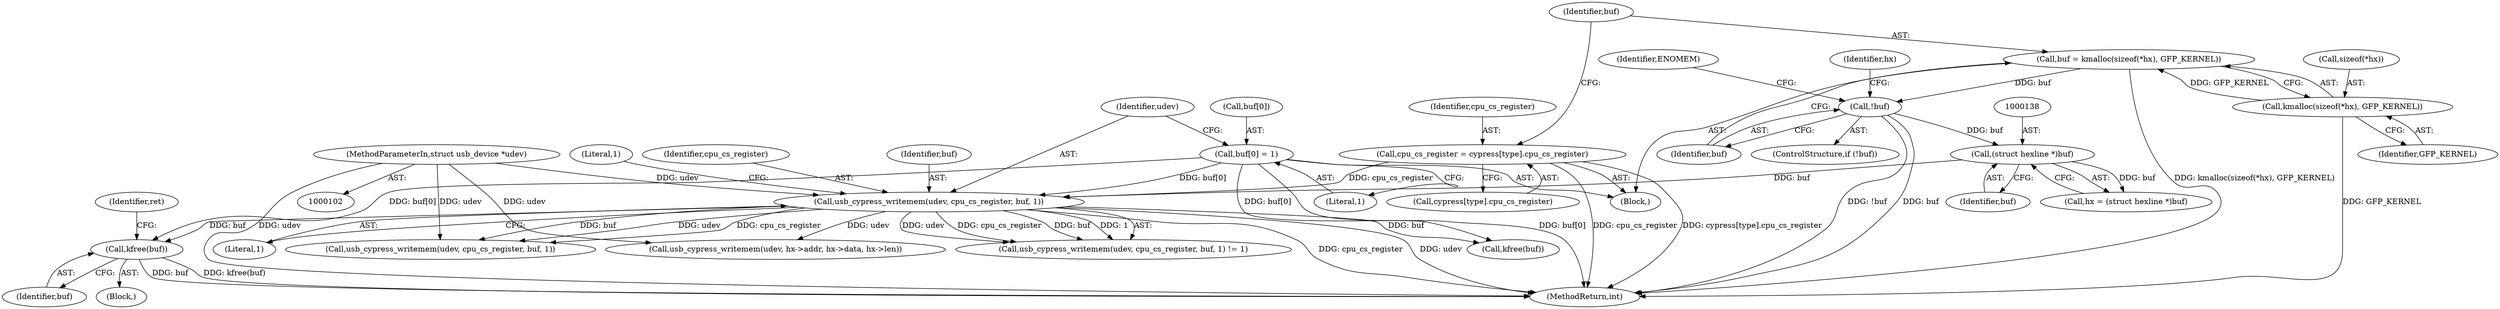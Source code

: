 digraph "0_linux_67b0503db9c29b04eadfeede6bebbfe5ddad94ef@API" {
"1000217" [label="(Call,kfree(buf))"];
"1000140" [label="(Call,buf[0] = 1)"];
"1000147" [label="(Call,usb_cypress_writemem(udev, cpu_cs_register, buf, 1))"];
"1000103" [label="(MethodParameterIn,struct usb_device *udev)"];
"1000115" [label="(Call,cpu_cs_register = cypress[type].cpu_cs_register)"];
"1000137" [label="(Call,(struct hexline *)buf)"];
"1000130" [label="(Call,!buf)"];
"1000122" [label="(Call,buf = kmalloc(sizeof(*hx), GFP_KERNEL))"];
"1000124" [label="(Call,kmalloc(sizeof(*hx), GFP_KERNEL))"];
"1000128" [label="(Identifier,GFP_KERNEL)"];
"1000137" [label="(Call,(struct hexline *)buf)"];
"1000212" [label="(Block,)"];
"1000251" [label="(Call,kfree(buf))"];
"1000220" [label="(Identifier,ret)"];
"1000151" [label="(Literal,1)"];
"1000147" [label="(Call,usb_cypress_writemem(udev, cpu_cs_register, buf, 1))"];
"1000106" [label="(Block,)"];
"1000255" [label="(MethodReturn,int)"];
"1000116" [label="(Identifier,cpu_cs_register)"];
"1000130" [label="(Call,!buf)"];
"1000124" [label="(Call,kmalloc(sizeof(*hx), GFP_KERNEL))"];
"1000233" [label="(Call,usb_cypress_writemem(udev, cpu_cs_register, buf, 1))"];
"1000131" [label="(Identifier,buf)"];
"1000218" [label="(Identifier,buf)"];
"1000123" [label="(Identifier,buf)"];
"1000122" [label="(Call,buf = kmalloc(sizeof(*hx), GFP_KERNEL))"];
"1000141" [label="(Call,buf[0])"];
"1000152" [label="(Literal,1)"];
"1000115" [label="(Call,cpu_cs_register = cypress[type].cpu_cs_register)"];
"1000139" [label="(Identifier,buf)"];
"1000140" [label="(Call,buf[0] = 1)"];
"1000149" [label="(Identifier,cpu_cs_register)"];
"1000134" [label="(Identifier,ENOMEM)"];
"1000136" [label="(Identifier,hx)"];
"1000217" [label="(Call,kfree(buf))"];
"1000117" [label="(Call,cypress[type].cpu_cs_register)"];
"1000129" [label="(ControlStructure,if (!buf))"];
"1000144" [label="(Literal,1)"];
"1000103" [label="(MethodParameterIn,struct usb_device *udev)"];
"1000150" [label="(Identifier,buf)"];
"1000135" [label="(Call,hx = (struct hexline *)buf)"];
"1000146" [label="(Call,usb_cypress_writemem(udev, cpu_cs_register, buf, 1) != 1)"];
"1000125" [label="(Call,sizeof(*hx))"];
"1000148" [label="(Identifier,udev)"];
"1000179" [label="(Call,usb_cypress_writemem(udev, hx->addr, hx->data, hx->len))"];
"1000217" -> "1000212"  [label="AST: "];
"1000217" -> "1000218"  [label="CFG: "];
"1000218" -> "1000217"  [label="AST: "];
"1000220" -> "1000217"  [label="CFG: "];
"1000217" -> "1000255"  [label="DDG: kfree(buf)"];
"1000217" -> "1000255"  [label="DDG: buf"];
"1000140" -> "1000217"  [label="DDG: buf[0]"];
"1000147" -> "1000217"  [label="DDG: buf"];
"1000140" -> "1000106"  [label="AST: "];
"1000140" -> "1000144"  [label="CFG: "];
"1000141" -> "1000140"  [label="AST: "];
"1000144" -> "1000140"  [label="AST: "];
"1000148" -> "1000140"  [label="CFG: "];
"1000140" -> "1000255"  [label="DDG: buf[0]"];
"1000140" -> "1000147"  [label="DDG: buf[0]"];
"1000140" -> "1000251"  [label="DDG: buf[0]"];
"1000147" -> "1000146"  [label="AST: "];
"1000147" -> "1000151"  [label="CFG: "];
"1000148" -> "1000147"  [label="AST: "];
"1000149" -> "1000147"  [label="AST: "];
"1000150" -> "1000147"  [label="AST: "];
"1000151" -> "1000147"  [label="AST: "];
"1000152" -> "1000147"  [label="CFG: "];
"1000147" -> "1000255"  [label="DDG: cpu_cs_register"];
"1000147" -> "1000255"  [label="DDG: udev"];
"1000147" -> "1000146"  [label="DDG: udev"];
"1000147" -> "1000146"  [label="DDG: cpu_cs_register"];
"1000147" -> "1000146"  [label="DDG: buf"];
"1000147" -> "1000146"  [label="DDG: 1"];
"1000103" -> "1000147"  [label="DDG: udev"];
"1000115" -> "1000147"  [label="DDG: cpu_cs_register"];
"1000137" -> "1000147"  [label="DDG: buf"];
"1000147" -> "1000179"  [label="DDG: udev"];
"1000147" -> "1000233"  [label="DDG: udev"];
"1000147" -> "1000233"  [label="DDG: cpu_cs_register"];
"1000147" -> "1000233"  [label="DDG: buf"];
"1000147" -> "1000251"  [label="DDG: buf"];
"1000103" -> "1000102"  [label="AST: "];
"1000103" -> "1000255"  [label="DDG: udev"];
"1000103" -> "1000179"  [label="DDG: udev"];
"1000103" -> "1000233"  [label="DDG: udev"];
"1000115" -> "1000106"  [label="AST: "];
"1000115" -> "1000117"  [label="CFG: "];
"1000116" -> "1000115"  [label="AST: "];
"1000117" -> "1000115"  [label="AST: "];
"1000123" -> "1000115"  [label="CFG: "];
"1000115" -> "1000255"  [label="DDG: cypress[type].cpu_cs_register"];
"1000115" -> "1000255"  [label="DDG: cpu_cs_register"];
"1000137" -> "1000135"  [label="AST: "];
"1000137" -> "1000139"  [label="CFG: "];
"1000138" -> "1000137"  [label="AST: "];
"1000139" -> "1000137"  [label="AST: "];
"1000135" -> "1000137"  [label="CFG: "];
"1000137" -> "1000135"  [label="DDG: buf"];
"1000130" -> "1000137"  [label="DDG: buf"];
"1000130" -> "1000129"  [label="AST: "];
"1000130" -> "1000131"  [label="CFG: "];
"1000131" -> "1000130"  [label="AST: "];
"1000134" -> "1000130"  [label="CFG: "];
"1000136" -> "1000130"  [label="CFG: "];
"1000130" -> "1000255"  [label="DDG: !buf"];
"1000130" -> "1000255"  [label="DDG: buf"];
"1000122" -> "1000130"  [label="DDG: buf"];
"1000122" -> "1000106"  [label="AST: "];
"1000122" -> "1000124"  [label="CFG: "];
"1000123" -> "1000122"  [label="AST: "];
"1000124" -> "1000122"  [label="AST: "];
"1000131" -> "1000122"  [label="CFG: "];
"1000122" -> "1000255"  [label="DDG: kmalloc(sizeof(*hx), GFP_KERNEL)"];
"1000124" -> "1000122"  [label="DDG: GFP_KERNEL"];
"1000124" -> "1000128"  [label="CFG: "];
"1000125" -> "1000124"  [label="AST: "];
"1000128" -> "1000124"  [label="AST: "];
"1000124" -> "1000255"  [label="DDG: GFP_KERNEL"];
}
